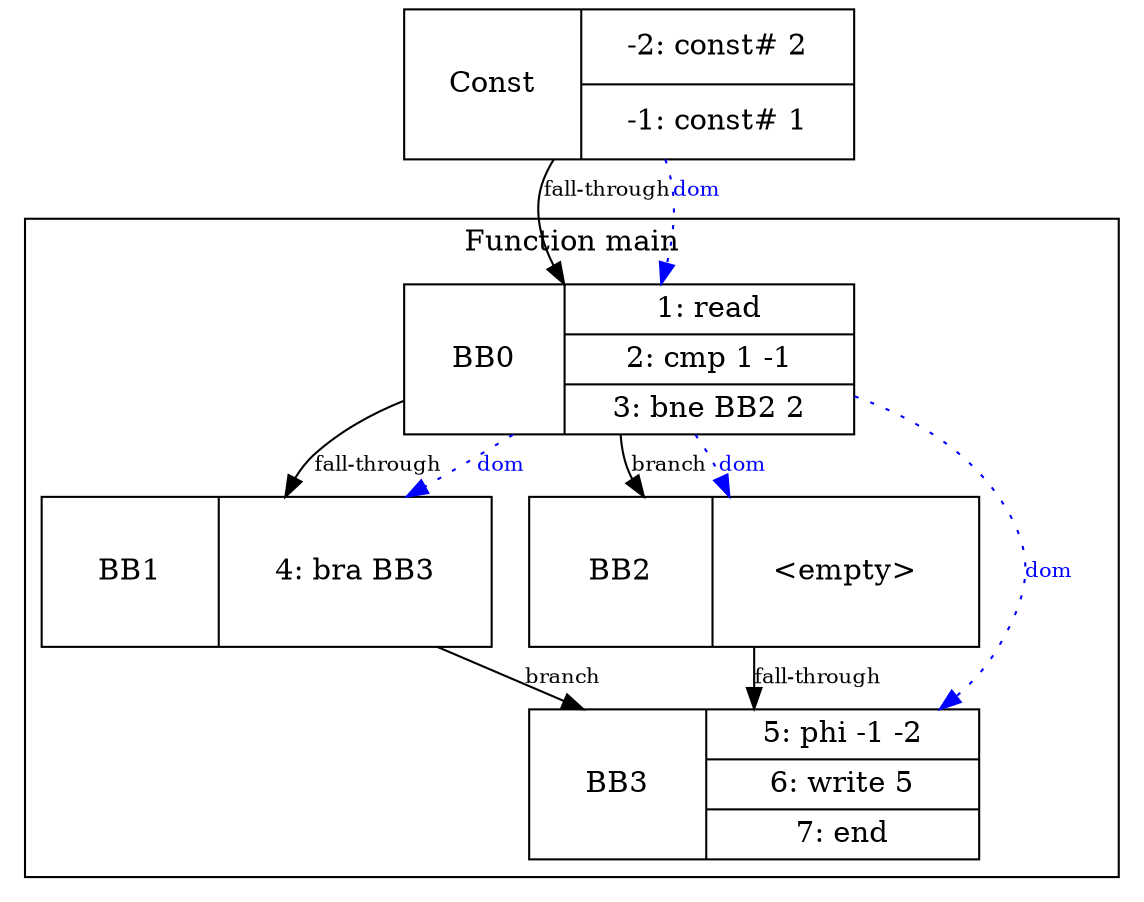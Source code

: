 digraph ir {
subgraph cluster_main {
	node [shape=record];
	label="Function main";
	rankdir=TB;
	ranksep=1.0;
	nodesep=0.5;

	BB0_main [width=3.0, height=1.0, label="BB0 | {1: read | 2: cmp 1 -1 | 3: bne BB2 2}"];
	BB0_main -> BB1_main [label="fall-through", fontsize=10];
	BB0_main -> BB2_main [label="branch", fontsize=10];
	BB1_main [width=3.0, height=1.0, label="BB1 | {4: bra BB3}"];
	BB1_main -> BB3_main [label="branch", fontsize=10];
	BB0_main -> BB1_main [style=dotted, color=blue, fontsize=10, label="dom", fontcolor=blue];
	BB2_main [width=3.0, height=1.0, label="BB2 | {\<empty\>}"];
	BB2_main -> BB3_main [label="fall-through", fontsize=10];
	BB0_main -> BB2_main [style=dotted, color=blue, fontsize=10, label="dom", fontcolor=blue];
	BB3_main [width=3.0, height=1.0, label="BB3 | {5: phi -1 -2 | 6: write 5 | 7: end}"];
	BB0_main -> BB3_main [style=dotted, color=blue, fontsize=10, label="dom", fontcolor=blue];
}
subgraph const_block {
	const_block [shape=record, width=3.0, height=1.0, label="Const | {-2: const# 2 | -1: const# 1}"];
	const_block -> BB0_main [label="fall-through", fontsize=10];
	const_block -> BB0_main [label="dom", color=blue, style=dotted, fontsize=10, fontcolor=blue];
}
}
